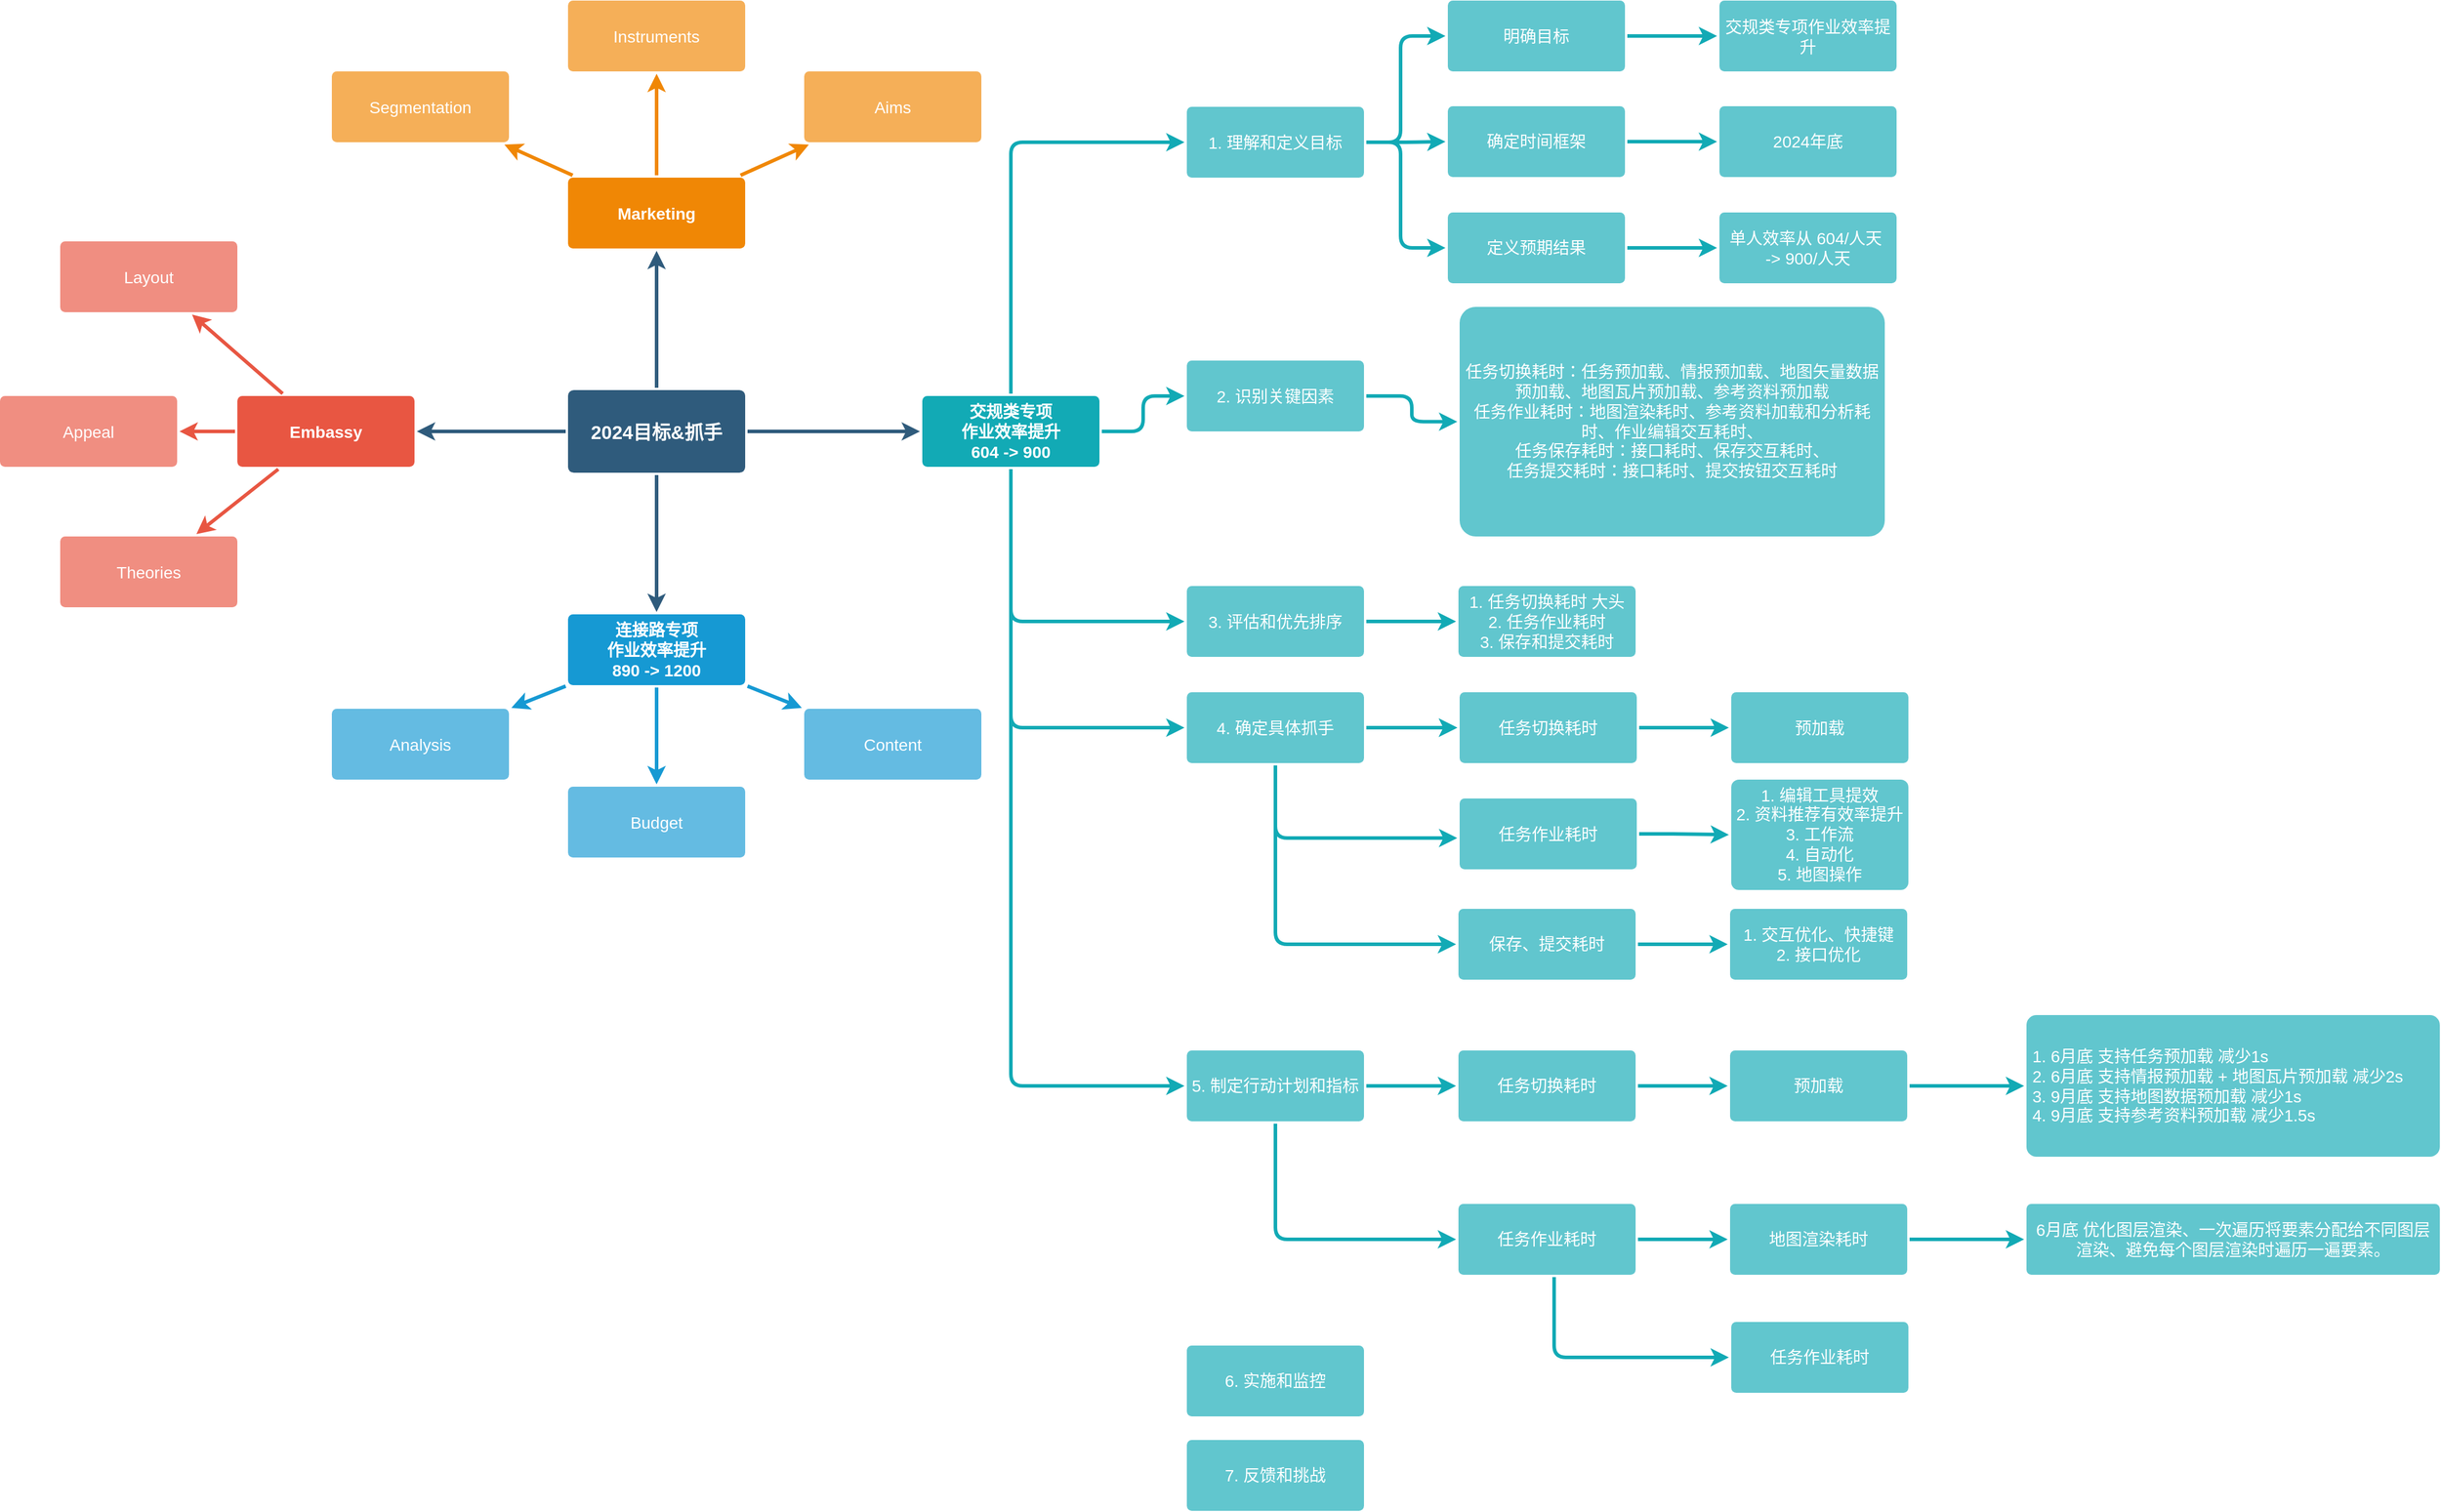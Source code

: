 <mxfile version="24.4.6" type="github">
  <diagram id="6a731a19-8d31-9384-78a2-239565b7b9f0" name="Page-1">
    <mxGraphModel dx="1434" dy="818" grid="1" gridSize="10" guides="1" tooltips="1" connect="1" arrows="1" fold="1" page="1" pageScale="1" pageWidth="1169" pageHeight="827" background="none" math="0" shadow="0">
      <root>
        <mxCell id="0" />
        <mxCell id="1" parent="0" />
        <mxCell id="1745" value="" style="edgeStyle=none;rounded=0;jumpStyle=none;html=1;shadow=0;labelBackgroundColor=none;startArrow=none;startFill=0;endArrow=classic;endFill=1;jettySize=auto;orthogonalLoop=1;strokeColor=#2F5B7C;strokeWidth=3;fontFamily=Helvetica;fontSize=16;fontColor=#23445D;spacing=5;" parent="1" source="1749" target="1764" edge="1">
          <mxGeometry relative="1" as="geometry" />
        </mxCell>
        <mxCell id="1746" value="" style="edgeStyle=none;rounded=0;jumpStyle=none;html=1;shadow=0;labelBackgroundColor=none;startArrow=none;startFill=0;endArrow=classic;endFill=1;jettySize=auto;orthogonalLoop=1;strokeColor=#2F5B7C;strokeWidth=3;fontFamily=Helvetica;fontSize=16;fontColor=#23445D;spacing=5;" parent="1" source="1749" target="1771" edge="1">
          <mxGeometry relative="1" as="geometry" />
        </mxCell>
        <mxCell id="1747" value="" style="edgeStyle=none;rounded=0;jumpStyle=none;html=1;shadow=0;labelBackgroundColor=none;startArrow=none;startFill=0;endArrow=classic;endFill=1;jettySize=auto;orthogonalLoop=1;strokeColor=#2F5B7C;strokeWidth=3;fontFamily=Helvetica;fontSize=16;fontColor=#23445D;spacing=5;" parent="1" source="1749" target="1760" edge="1">
          <mxGeometry relative="1" as="geometry" />
        </mxCell>
        <mxCell id="1748" value="" style="edgeStyle=none;rounded=0;jumpStyle=none;html=1;shadow=0;labelBackgroundColor=none;startArrow=none;startFill=0;endArrow=classic;endFill=1;jettySize=auto;orthogonalLoop=1;strokeColor=#2F5B7C;strokeWidth=3;fontFamily=Helvetica;fontSize=16;fontColor=#23445D;spacing=5;" parent="1" source="1749" target="1753" edge="1">
          <mxGeometry relative="1" as="geometry" />
        </mxCell>
        <mxCell id="1749" value="2024目标&amp;amp;&lt;span style=&quot;background-color: initial;&quot;&gt;抓手&lt;/span&gt;" style="rounded=1;whiteSpace=wrap;html=1;shadow=0;labelBackgroundColor=none;strokeColor=none;strokeWidth=3;fillColor=#2F5B7C;fontFamily=Helvetica;fontSize=16;fontColor=#FFFFFF;align=center;fontStyle=1;spacing=5;arcSize=7;perimeterSpacing=2;" parent="1" vertex="1">
          <mxGeometry x="495" y="380.5" width="150" height="70" as="geometry" />
        </mxCell>
        <mxCell id="1750" value="" style="edgeStyle=none;rounded=1;jumpStyle=none;html=1;shadow=0;labelBackgroundColor=none;startArrow=none;startFill=0;jettySize=auto;orthogonalLoop=1;strokeColor=#E85642;strokeWidth=3;fontFamily=Helvetica;fontSize=14;fontColor=#FFFFFF;spacing=5;fontStyle=1;fillColor=#b0e3e6;" parent="1" source="1753" target="1756" edge="1">
          <mxGeometry relative="1" as="geometry" />
        </mxCell>
        <mxCell id="1751" value="" style="edgeStyle=none;rounded=1;jumpStyle=none;html=1;shadow=0;labelBackgroundColor=none;startArrow=none;startFill=0;jettySize=auto;orthogonalLoop=1;strokeColor=#E85642;strokeWidth=3;fontFamily=Helvetica;fontSize=14;fontColor=#FFFFFF;spacing=5;fontStyle=1;fillColor=#b0e3e6;" parent="1" source="1753" target="1755" edge="1">
          <mxGeometry relative="1" as="geometry" />
        </mxCell>
        <mxCell id="1752" value="" style="edgeStyle=none;rounded=1;jumpStyle=none;html=1;shadow=0;labelBackgroundColor=none;startArrow=none;startFill=0;jettySize=auto;orthogonalLoop=1;strokeColor=#E85642;strokeWidth=3;fontFamily=Helvetica;fontSize=14;fontColor=#FFFFFF;spacing=5;fontStyle=1;fillColor=#b0e3e6;" parent="1" source="1753" target="1754" edge="1">
          <mxGeometry relative="1" as="geometry" />
        </mxCell>
        <mxCell id="1753" value="Embassy" style="rounded=1;whiteSpace=wrap;html=1;shadow=0;labelBackgroundColor=none;strokeColor=none;strokeWidth=3;fillColor=#e85642;fontFamily=Helvetica;fontSize=14;fontColor=#FFFFFF;align=center;spacing=5;fontStyle=1;arcSize=7;perimeterSpacing=2;" parent="1" vertex="1">
          <mxGeometry x="215" y="385.5" width="150" height="60" as="geometry" />
        </mxCell>
        <mxCell id="1754" value="Theories" style="rounded=1;whiteSpace=wrap;html=1;shadow=0;labelBackgroundColor=none;strokeColor=none;strokeWidth=3;fillColor=#f08e81;fontFamily=Helvetica;fontSize=14;fontColor=#FFFFFF;align=center;spacing=5;fontStyle=0;arcSize=7;perimeterSpacing=2;" parent="1" vertex="1">
          <mxGeometry x="65" y="504.5" width="150" height="60" as="geometry" />
        </mxCell>
        <mxCell id="1755" value="Appeal" style="rounded=1;whiteSpace=wrap;html=1;shadow=0;labelBackgroundColor=none;strokeColor=none;strokeWidth=3;fillColor=#f08e81;fontFamily=Helvetica;fontSize=14;fontColor=#FFFFFF;align=center;spacing=5;fontStyle=0;arcSize=7;perimeterSpacing=2;" parent="1" vertex="1">
          <mxGeometry x="14" y="385.5" width="150" height="60" as="geometry" />
        </mxCell>
        <mxCell id="1756" value="Layout" style="rounded=1;whiteSpace=wrap;html=1;shadow=0;labelBackgroundColor=none;strokeColor=none;strokeWidth=3;fillColor=#f08e81;fontFamily=Helvetica;fontSize=14;fontColor=#FFFFFF;align=center;spacing=5;fontStyle=0;arcSize=7;perimeterSpacing=2;" parent="1" vertex="1">
          <mxGeometry x="65" y="254.5" width="150" height="60" as="geometry" />
        </mxCell>
        <mxCell id="1757" value="" style="edgeStyle=none;rounded=0;jumpStyle=none;html=1;shadow=0;labelBackgroundColor=none;startArrow=none;startFill=0;endArrow=classic;endFill=1;jettySize=auto;orthogonalLoop=1;strokeColor=#1699D3;strokeWidth=3;fontFamily=Helvetica;fontSize=14;fontColor=#FFFFFF;spacing=5;" parent="1" source="1760" target="1763" edge="1">
          <mxGeometry relative="1" as="geometry" />
        </mxCell>
        <mxCell id="1758" value="" style="edgeStyle=none;rounded=0;jumpStyle=none;html=1;shadow=0;labelBackgroundColor=none;startArrow=none;startFill=0;endArrow=classic;endFill=1;jettySize=auto;orthogonalLoop=1;strokeColor=#1699D3;strokeWidth=3;fontFamily=Helvetica;fontSize=14;fontColor=#FFFFFF;spacing=5;" parent="1" source="1760" target="1762" edge="1">
          <mxGeometry relative="1" as="geometry" />
        </mxCell>
        <mxCell id="1759" value="" style="edgeStyle=none;rounded=0;jumpStyle=none;html=1;shadow=0;labelBackgroundColor=none;startArrow=none;startFill=0;endArrow=classic;endFill=1;jettySize=auto;orthogonalLoop=1;strokeColor=#1699D3;strokeWidth=3;fontFamily=Helvetica;fontSize=14;fontColor=#FFFFFF;spacing=5;" parent="1" source="1760" target="1761" edge="1">
          <mxGeometry relative="1" as="geometry" />
        </mxCell>
        <mxCell id="1760" value="连接路专项&lt;div&gt;作业效率提升&lt;/div&gt;&lt;div&gt;890 -&amp;gt; 1200&lt;/div&gt;" style="rounded=1;whiteSpace=wrap;html=1;shadow=0;labelBackgroundColor=none;strokeColor=none;strokeWidth=3;fillColor=#1699d3;fontFamily=Helvetica;fontSize=14;fontColor=#FFFFFF;align=center;spacing=5;fontStyle=1;arcSize=7;perimeterSpacing=2;" parent="1" vertex="1">
          <mxGeometry x="495" y="570.5" width="150" height="60" as="geometry" />
        </mxCell>
        <mxCell id="1761" value="Content" style="rounded=1;whiteSpace=wrap;html=1;shadow=0;labelBackgroundColor=none;strokeColor=none;strokeWidth=3;fillColor=#64bbe2;fontFamily=Helvetica;fontSize=14;fontColor=#FFFFFF;align=center;spacing=5;arcSize=7;perimeterSpacing=2;" parent="1" vertex="1">
          <mxGeometry x="695" y="650.5" width="150" height="60" as="geometry" />
        </mxCell>
        <mxCell id="1762" value="Budget" style="rounded=1;whiteSpace=wrap;html=1;shadow=0;labelBackgroundColor=none;strokeColor=none;strokeWidth=3;fillColor=#64bbe2;fontFamily=Helvetica;fontSize=14;fontColor=#FFFFFF;align=center;spacing=5;arcSize=7;perimeterSpacing=2;" parent="1" vertex="1">
          <mxGeometry x="495" y="716.5" width="150" height="60" as="geometry" />
        </mxCell>
        <mxCell id="1763" value="Analysis" style="rounded=1;whiteSpace=wrap;html=1;shadow=0;labelBackgroundColor=none;strokeColor=none;strokeWidth=3;fillColor=#64bbe2;fontFamily=Helvetica;fontSize=14;fontColor=#FFFFFF;align=center;spacing=5;arcSize=7;perimeterSpacing=2;" parent="1" vertex="1">
          <mxGeometry x="295" y="650.5" width="150" height="60" as="geometry" />
        </mxCell>
        <mxCell id="1764" value="Marketing" style="rounded=1;whiteSpace=wrap;html=1;shadow=0;labelBackgroundColor=none;strokeColor=none;strokeWidth=3;fillColor=#F08705;fontFamily=Helvetica;fontSize=14;fontColor=#FFFFFF;align=center;spacing=5;fontStyle=1;arcSize=7;perimeterSpacing=2;" parent="1" vertex="1">
          <mxGeometry x="495" y="200.5" width="150" height="60" as="geometry" />
        </mxCell>
        <mxCell id="1765" value="Aims&lt;br&gt;" style="rounded=1;whiteSpace=wrap;html=1;shadow=0;labelBackgroundColor=none;strokeColor=none;strokeWidth=3;fillColor=#f5af58;fontFamily=Helvetica;fontSize=14;fontColor=#FFFFFF;align=center;spacing=5;arcSize=7;perimeterSpacing=2;" parent="1" vertex="1">
          <mxGeometry x="695" y="110.5" width="150" height="60" as="geometry" />
        </mxCell>
        <mxCell id="1766" value="" style="edgeStyle=none;rounded=0;jumpStyle=none;html=1;shadow=0;labelBackgroundColor=none;startArrow=none;startFill=0;endArrow=classic;endFill=1;jettySize=auto;orthogonalLoop=1;strokeColor=#F08705;strokeWidth=3;fontFamily=Helvetica;fontSize=14;fontColor=#FFFFFF;spacing=5;" parent="1" source="1764" target="1765" edge="1">
          <mxGeometry relative="1" as="geometry" />
        </mxCell>
        <mxCell id="1767" value="Instruments" style="rounded=1;whiteSpace=wrap;html=1;shadow=0;labelBackgroundColor=none;strokeColor=none;strokeWidth=3;fillColor=#f5af58;fontFamily=Helvetica;fontSize=14;fontColor=#FFFFFF;align=center;spacing=5;arcSize=7;perimeterSpacing=2;" parent="1" vertex="1">
          <mxGeometry x="495" y="50.5" width="150" height="60" as="geometry" />
        </mxCell>
        <mxCell id="1768" value="" style="edgeStyle=none;rounded=0;jumpStyle=none;html=1;shadow=0;labelBackgroundColor=none;startArrow=none;startFill=0;endArrow=classic;endFill=1;jettySize=auto;orthogonalLoop=1;strokeColor=#F08705;strokeWidth=3;fontFamily=Helvetica;fontSize=14;fontColor=#FFFFFF;spacing=5;" parent="1" source="1764" target="1767" edge="1">
          <mxGeometry relative="1" as="geometry" />
        </mxCell>
        <mxCell id="1769" value="Segmentation" style="rounded=1;whiteSpace=wrap;html=1;shadow=0;labelBackgroundColor=none;strokeColor=none;strokeWidth=3;fillColor=#f5af58;fontFamily=Helvetica;fontSize=14;fontColor=#FFFFFF;align=center;spacing=5;arcSize=7;perimeterSpacing=2;" parent="1" vertex="1">
          <mxGeometry x="295" y="110.5" width="150" height="60" as="geometry" />
        </mxCell>
        <mxCell id="1770" value="" style="edgeStyle=none;rounded=0;jumpStyle=none;html=1;shadow=0;labelBackgroundColor=none;startArrow=none;startFill=0;endArrow=classic;endFill=1;jettySize=auto;orthogonalLoop=1;strokeColor=#F08705;strokeWidth=3;fontFamily=Helvetica;fontSize=14;fontColor=#FFFFFF;spacing=5;" parent="1" source="1764" target="1769" edge="1">
          <mxGeometry relative="1" as="geometry" />
        </mxCell>
        <mxCell id="RV0SAbKCL9Ii59QLvF3b-1825" style="edgeStyle=orthogonalEdgeStyle;rounded=1;jumpStyle=none;orthogonalLoop=1;jettySize=auto;html=1;entryX=0;entryY=0.5;entryDx=0;entryDy=0;shadow=0;strokeColor=#12AAB5;strokeWidth=3;align=center;verticalAlign=middle;spacing=5;fontFamily=Helvetica;fontSize=14;fontColor=#FFFFFF;fontStyle=1;labelBackgroundColor=none;startArrow=none;startFill=0;endArrow=classic;fillColor=#b0e3e6;" edge="1" parent="1" source="1771" target="RV0SAbKCL9Ii59QLvF3b-1792">
          <mxGeometry relative="1" as="geometry" />
        </mxCell>
        <mxCell id="RV0SAbKCL9Ii59QLvF3b-1826" style="edgeStyle=orthogonalEdgeStyle;rounded=1;jumpStyle=none;orthogonalLoop=1;jettySize=auto;html=1;entryX=0;entryY=0.5;entryDx=0;entryDy=0;shadow=0;strokeColor=#12AAB5;strokeWidth=3;align=center;verticalAlign=middle;spacing=5;fontFamily=Helvetica;fontSize=14;fontColor=#FFFFFF;fontStyle=1;labelBackgroundColor=none;startArrow=none;startFill=0;endArrow=classic;fillColor=#b0e3e6;" edge="1" parent="1" source="1771" target="RV0SAbKCL9Ii59QLvF3b-1793">
          <mxGeometry relative="1" as="geometry">
            <Array as="points">
              <mxPoint x="870" y="577" />
            </Array>
          </mxGeometry>
        </mxCell>
        <mxCell id="RV0SAbKCL9Ii59QLvF3b-1827" style="edgeStyle=orthogonalEdgeStyle;rounded=1;jumpStyle=none;orthogonalLoop=1;jettySize=auto;html=1;entryX=0;entryY=0.5;entryDx=0;entryDy=0;shadow=0;strokeColor=#12AAB5;strokeWidth=3;align=center;verticalAlign=middle;spacing=5;fontFamily=Helvetica;fontSize=14;fontColor=#FFFFFF;fontStyle=1;labelBackgroundColor=none;startArrow=none;startFill=0;endArrow=classic;fillColor=#b0e3e6;" edge="1" parent="1" source="1771" target="RV0SAbKCL9Ii59QLvF3b-1794">
          <mxGeometry relative="1" as="geometry">
            <Array as="points">
              <mxPoint x="870" y="667" />
            </Array>
          </mxGeometry>
        </mxCell>
        <mxCell id="RV0SAbKCL9Ii59QLvF3b-1828" style="edgeStyle=orthogonalEdgeStyle;rounded=1;jumpStyle=none;orthogonalLoop=1;jettySize=auto;html=1;entryX=0;entryY=0.5;entryDx=0;entryDy=0;shadow=0;strokeColor=#12AAB5;strokeWidth=3;align=center;verticalAlign=middle;spacing=5;fontFamily=Helvetica;fontSize=14;fontColor=#FFFFFF;fontStyle=1;labelBackgroundColor=none;startArrow=none;startFill=0;endArrow=classic;fillColor=#b0e3e6;" edge="1" parent="1" source="1771" target="RV0SAbKCL9Ii59QLvF3b-1795">
          <mxGeometry relative="1" as="geometry">
            <Array as="points">
              <mxPoint x="870" y="970" />
            </Array>
          </mxGeometry>
        </mxCell>
        <mxCell id="1771" value="交规类专项&lt;div&gt;作业效率提升&lt;/div&gt;&lt;div&gt;604 -&amp;gt; 900&lt;/div&gt;" style="rounded=1;whiteSpace=wrap;html=1;shadow=0;labelBackgroundColor=none;strokeColor=none;strokeWidth=3;fillColor=#12aab5;fontFamily=Helvetica;fontSize=14;fontColor=#FFFFFF;align=center;spacing=5;fontStyle=1;arcSize=7;perimeterSpacing=2;" parent="1" vertex="1">
          <mxGeometry x="795" y="385.5" width="150" height="60" as="geometry" />
        </mxCell>
        <mxCell id="RV0SAbKCL9Ii59QLvF3b-1788" style="edgeStyle=orthogonalEdgeStyle;rounded=1;jumpStyle=none;orthogonalLoop=1;jettySize=auto;html=1;exitX=1;exitY=0.5;exitDx=0;exitDy=0;entryX=0;entryY=0.5;entryDx=0;entryDy=0;shadow=0;strokeColor=#12AAB5;strokeWidth=3;align=center;verticalAlign=middle;spacing=5;fontFamily=Helvetica;fontSize=14;fontColor=#FFFFFF;fontStyle=1;labelBackgroundColor=none;startArrow=none;startFill=0;endArrow=classic;fillColor=#b0e3e6;" edge="1" parent="1" source="1778" target="RV0SAbKCL9Ii59QLvF3b-1781">
          <mxGeometry relative="1" as="geometry" />
        </mxCell>
        <mxCell id="RV0SAbKCL9Ii59QLvF3b-1789" style="edgeStyle=orthogonalEdgeStyle;rounded=1;jumpStyle=none;orthogonalLoop=1;jettySize=auto;html=1;exitX=1;exitY=0.5;exitDx=0;exitDy=0;entryX=0;entryY=0.5;entryDx=0;entryDy=0;shadow=0;strokeColor=#12AAB5;strokeWidth=3;align=center;verticalAlign=middle;spacing=5;fontFamily=Helvetica;fontSize=14;fontColor=#FFFFFF;fontStyle=1;labelBackgroundColor=none;startArrow=none;startFill=0;endArrow=classic;fillColor=#b0e3e6;" edge="1" parent="1" source="1778" target="RV0SAbKCL9Ii59QLvF3b-1782">
          <mxGeometry relative="1" as="geometry">
            <Array as="points">
              <mxPoint x="1200" y="171" />
              <mxPoint x="1200" y="260" />
            </Array>
          </mxGeometry>
        </mxCell>
        <mxCell id="RV0SAbKCL9Ii59QLvF3b-1791" style="edgeStyle=orthogonalEdgeStyle;rounded=1;jumpStyle=none;orthogonalLoop=1;jettySize=auto;html=1;exitX=1;exitY=0.5;exitDx=0;exitDy=0;entryX=0;entryY=0.5;entryDx=0;entryDy=0;shadow=0;strokeColor=#12AAB5;strokeWidth=3;align=center;verticalAlign=middle;spacing=5;fontFamily=Helvetica;fontSize=14;fontColor=#FFFFFF;fontStyle=1;labelBackgroundColor=none;startArrow=none;startFill=0;endArrow=classic;fillColor=#b0e3e6;flowAnimation=0;" edge="1" parent="1" source="1778" target="RV0SAbKCL9Ii59QLvF3b-1779">
          <mxGeometry relative="1" as="geometry">
            <Array as="points">
              <mxPoint x="1200" y="171" />
              <mxPoint x="1200" y="81" />
            </Array>
          </mxGeometry>
        </mxCell>
        <mxCell id="1778" value="1. 理解和定义目标" style="rounded=1;whiteSpace=wrap;html=1;shadow=0;labelBackgroundColor=none;strokeColor=none;strokeWidth=3;fillColor=#61c6ce;fontFamily=Helvetica;fontSize=14;fontColor=#FFFFFF;align=center;spacing=5;fontStyle=0;arcSize=7;perimeterSpacing=2;" parent="1" vertex="1">
          <mxGeometry x="1019" y="140.5" width="150" height="60" as="geometry" />
        </mxCell>
        <mxCell id="1779" value="" style="edgeStyle=orthogonalEdgeStyle;rounded=1;jumpStyle=none;html=1;shadow=0;labelBackgroundColor=none;startArrow=none;startFill=0;jettySize=auto;orthogonalLoop=1;strokeColor=#12AAB5;strokeWidth=3;fontFamily=Helvetica;fontSize=14;fontColor=#FFFFFF;spacing=5;fontStyle=1;fillColor=#b0e3e6;entryX=0;entryY=0.5;entryDx=0;entryDy=0;" parent="1" source="1771" target="1778" edge="1">
          <mxGeometry relative="1" as="geometry">
            <Array as="points">
              <mxPoint x="870" y="171" />
            </Array>
          </mxGeometry>
        </mxCell>
        <mxCell id="RV0SAbKCL9Ii59QLvF3b-1799" value="" style="edgeStyle=orthogonalEdgeStyle;rounded=1;jumpStyle=none;orthogonalLoop=1;jettySize=auto;html=1;shadow=0;strokeColor=#12AAB5;strokeWidth=3;align=center;verticalAlign=middle;spacing=5;fontFamily=Helvetica;fontSize=14;fontColor=#FFFFFF;fontStyle=1;labelBackgroundColor=none;startArrow=none;startFill=0;endArrow=classic;fillColor=#b0e3e6;" edge="1" parent="1" source="RV0SAbKCL9Ii59QLvF3b-1779" target="RV0SAbKCL9Ii59QLvF3b-1798">
          <mxGeometry relative="1" as="geometry" />
        </mxCell>
        <mxCell id="RV0SAbKCL9Ii59QLvF3b-1779" value="明确目标" style="rounded=1;whiteSpace=wrap;html=1;shadow=0;labelBackgroundColor=none;strokeColor=none;strokeWidth=3;fillColor=#61c6ce;fontFamily=Helvetica;fontSize=14;fontColor=#FFFFFF;align=center;spacing=5;fontStyle=0;arcSize=7;perimeterSpacing=2;" vertex="1" parent="1">
          <mxGeometry x="1240" y="50.5" width="150" height="60" as="geometry" />
        </mxCell>
        <mxCell id="RV0SAbKCL9Ii59QLvF3b-1803" value="" style="edgeStyle=orthogonalEdgeStyle;rounded=1;jumpStyle=none;orthogonalLoop=1;jettySize=auto;html=1;shadow=0;strokeColor=#12AAB5;strokeWidth=3;align=center;verticalAlign=middle;spacing=5;fontFamily=Helvetica;fontSize=14;fontColor=#FFFFFF;fontStyle=1;labelBackgroundColor=none;startArrow=none;startFill=0;endArrow=classic;fillColor=#b0e3e6;" edge="1" parent="1" source="RV0SAbKCL9Ii59QLvF3b-1781" target="RV0SAbKCL9Ii59QLvF3b-1802">
          <mxGeometry relative="1" as="geometry" />
        </mxCell>
        <mxCell id="RV0SAbKCL9Ii59QLvF3b-1781" value="确定时间框架" style="rounded=1;whiteSpace=wrap;html=1;shadow=0;labelBackgroundColor=none;strokeColor=none;strokeWidth=3;fillColor=#61c6ce;fontFamily=Helvetica;fontSize=14;fontColor=#FFFFFF;align=center;spacing=5;fontStyle=0;arcSize=7;perimeterSpacing=2;" vertex="1" parent="1">
          <mxGeometry x="1240" y="140" width="150" height="60" as="geometry" />
        </mxCell>
        <mxCell id="RV0SAbKCL9Ii59QLvF3b-1805" value="" style="edgeStyle=orthogonalEdgeStyle;rounded=1;jumpStyle=none;orthogonalLoop=1;jettySize=auto;html=1;shadow=0;strokeColor=#12AAB5;strokeWidth=3;align=center;verticalAlign=middle;spacing=5;fontFamily=Helvetica;fontSize=14;fontColor=#FFFFFF;fontStyle=1;labelBackgroundColor=none;startArrow=none;startFill=0;endArrow=classic;fillColor=#b0e3e6;" edge="1" parent="1" source="RV0SAbKCL9Ii59QLvF3b-1782" target="RV0SAbKCL9Ii59QLvF3b-1804">
          <mxGeometry relative="1" as="geometry" />
        </mxCell>
        <mxCell id="RV0SAbKCL9Ii59QLvF3b-1782" value="定义预期结果" style="rounded=1;whiteSpace=wrap;html=1;shadow=0;labelBackgroundColor=none;strokeColor=none;strokeWidth=3;fillColor=#61c6ce;fontFamily=Helvetica;fontSize=14;fontColor=#FFFFFF;align=center;spacing=5;fontStyle=0;arcSize=7;perimeterSpacing=2;" vertex="1" parent="1">
          <mxGeometry x="1240" y="230" width="150" height="60" as="geometry" />
        </mxCell>
        <mxCell id="RV0SAbKCL9Ii59QLvF3b-1807" value="" style="edgeStyle=orthogonalEdgeStyle;rounded=1;jumpStyle=none;orthogonalLoop=1;jettySize=auto;html=1;shadow=0;strokeColor=#12AAB5;strokeWidth=3;align=center;verticalAlign=middle;spacing=5;fontFamily=Helvetica;fontSize=14;fontColor=#FFFFFF;fontStyle=1;labelBackgroundColor=none;startArrow=none;startFill=0;endArrow=classic;fillColor=#b0e3e6;" edge="1" parent="1" source="RV0SAbKCL9Ii59QLvF3b-1792" target="RV0SAbKCL9Ii59QLvF3b-1806">
          <mxGeometry relative="1" as="geometry" />
        </mxCell>
        <mxCell id="RV0SAbKCL9Ii59QLvF3b-1792" value="2. 识别关键因素" style="rounded=1;whiteSpace=wrap;html=1;shadow=0;labelBackgroundColor=none;strokeColor=none;strokeWidth=3;fillColor=#61c6ce;fontFamily=Helvetica;fontSize=14;fontColor=#FFFFFF;align=center;spacing=5;fontStyle=0;arcSize=7;perimeterSpacing=2;glass=0;" vertex="1" parent="1">
          <mxGeometry x="1019" y="355.5" width="150" height="60" as="geometry" />
        </mxCell>
        <mxCell id="RV0SAbKCL9Ii59QLvF3b-1811" value="" style="edgeStyle=orthogonalEdgeStyle;rounded=1;jumpStyle=none;orthogonalLoop=1;jettySize=auto;html=1;shadow=0;strokeColor=#12AAB5;strokeWidth=3;align=center;verticalAlign=middle;spacing=5;fontFamily=Helvetica;fontSize=14;fontColor=#FFFFFF;fontStyle=1;labelBackgroundColor=none;startArrow=none;startFill=0;endArrow=classic;fillColor=#b0e3e6;" edge="1" parent="1" source="RV0SAbKCL9Ii59QLvF3b-1793" target="RV0SAbKCL9Ii59QLvF3b-1810">
          <mxGeometry relative="1" as="geometry" />
        </mxCell>
        <mxCell id="RV0SAbKCL9Ii59QLvF3b-1793" value="3. 评估和优先排序" style="rounded=1;whiteSpace=wrap;html=1;shadow=0;labelBackgroundColor=none;strokeColor=none;strokeWidth=3;fillColor=#61c6ce;fontFamily=Helvetica;fontSize=14;fontColor=#FFFFFF;align=center;spacing=5;fontStyle=0;arcSize=7;perimeterSpacing=2;glass=0;" vertex="1" parent="1">
          <mxGeometry x="1019" y="546.5" width="150" height="60" as="geometry" />
        </mxCell>
        <mxCell id="RV0SAbKCL9Ii59QLvF3b-1813" value="" style="edgeStyle=orthogonalEdgeStyle;rounded=1;jumpStyle=none;orthogonalLoop=1;jettySize=auto;html=1;shadow=0;strokeColor=#12AAB5;strokeWidth=3;align=center;verticalAlign=middle;spacing=5;fontFamily=Helvetica;fontSize=14;fontColor=#FFFFFF;fontStyle=1;labelBackgroundColor=none;startArrow=none;startFill=0;endArrow=classic;fillColor=#b0e3e6;" edge="1" parent="1" source="RV0SAbKCL9Ii59QLvF3b-1794" target="RV0SAbKCL9Ii59QLvF3b-1812">
          <mxGeometry relative="1" as="geometry" />
        </mxCell>
        <mxCell id="RV0SAbKCL9Ii59QLvF3b-1814" value="" style="edgeStyle=orthogonalEdgeStyle;rounded=1;jumpStyle=none;orthogonalLoop=1;jettySize=auto;html=1;shadow=0;strokeColor=#12AAB5;strokeWidth=3;align=center;verticalAlign=middle;spacing=5;fontFamily=Helvetica;fontSize=14;fontColor=#FFFFFF;fontStyle=1;labelBackgroundColor=none;startArrow=none;startFill=0;endArrow=classic;fillColor=#b0e3e6;" edge="1" parent="1" source="RV0SAbKCL9Ii59QLvF3b-1794" target="RV0SAbKCL9Ii59QLvF3b-1812">
          <mxGeometry relative="1" as="geometry" />
        </mxCell>
        <mxCell id="RV0SAbKCL9Ii59QLvF3b-1816" value="" style="edgeStyle=orthogonalEdgeStyle;rounded=1;jumpStyle=none;orthogonalLoop=1;jettySize=auto;html=1;shadow=0;strokeColor=#12AAB5;strokeWidth=3;align=center;verticalAlign=middle;spacing=5;fontFamily=Helvetica;fontSize=14;fontColor=#FFFFFF;fontStyle=1;labelBackgroundColor=none;startArrow=none;startFill=0;endArrow=classic;fillColor=#b0e3e6;" edge="1" parent="1" source="RV0SAbKCL9Ii59QLvF3b-1794" target="RV0SAbKCL9Ii59QLvF3b-1815">
          <mxGeometry relative="1" as="geometry">
            <Array as="points">
              <mxPoint x="1094" y="760" />
            </Array>
          </mxGeometry>
        </mxCell>
        <mxCell id="RV0SAbKCL9Ii59QLvF3b-1818" value="" style="edgeStyle=orthogonalEdgeStyle;rounded=1;jumpStyle=none;orthogonalLoop=1;jettySize=auto;html=1;shadow=0;strokeColor=#12AAB5;strokeWidth=3;align=center;verticalAlign=middle;spacing=5;fontFamily=Helvetica;fontSize=14;fontColor=#FFFFFF;fontStyle=1;labelBackgroundColor=none;startArrow=none;startFill=0;endArrow=classic;fillColor=#b0e3e6;" edge="1" parent="1" source="RV0SAbKCL9Ii59QLvF3b-1794" target="RV0SAbKCL9Ii59QLvF3b-1817">
          <mxGeometry relative="1" as="geometry">
            <Array as="points">
              <mxPoint x="1094" y="850" />
            </Array>
          </mxGeometry>
        </mxCell>
        <mxCell id="RV0SAbKCL9Ii59QLvF3b-1794" value="4. 确定具体抓手" style="rounded=1;whiteSpace=wrap;html=1;shadow=0;labelBackgroundColor=none;strokeColor=none;strokeWidth=3;fillColor=#61c6ce;fontFamily=Helvetica;fontSize=14;fontColor=#FFFFFF;align=center;spacing=5;fontStyle=0;arcSize=7;perimeterSpacing=2;glass=0;" vertex="1" parent="1">
          <mxGeometry x="1019" y="636.5" width="150" height="60" as="geometry" />
        </mxCell>
        <mxCell id="RV0SAbKCL9Ii59QLvF3b-1830" value="" style="edgeStyle=orthogonalEdgeStyle;rounded=1;jumpStyle=none;orthogonalLoop=1;jettySize=auto;html=1;shadow=0;strokeColor=#12AAB5;strokeWidth=3;align=center;verticalAlign=middle;spacing=5;fontFamily=Helvetica;fontSize=14;fontColor=#FFFFFF;fontStyle=1;labelBackgroundColor=none;startArrow=none;startFill=0;endArrow=classic;fillColor=#b0e3e6;" edge="1" parent="1" source="RV0SAbKCL9Ii59QLvF3b-1795" target="RV0SAbKCL9Ii59QLvF3b-1829">
          <mxGeometry relative="1" as="geometry" />
        </mxCell>
        <mxCell id="RV0SAbKCL9Ii59QLvF3b-1836" value="" style="edgeStyle=orthogonalEdgeStyle;rounded=1;jumpStyle=none;orthogonalLoop=1;jettySize=auto;html=1;shadow=0;strokeColor=#12AAB5;strokeWidth=3;align=center;verticalAlign=middle;spacing=5;fontFamily=Helvetica;fontSize=14;fontColor=#FFFFFF;fontStyle=1;labelBackgroundColor=none;startArrow=none;startFill=0;endArrow=classic;fillColor=#b0e3e6;" edge="1" parent="1" source="RV0SAbKCL9Ii59QLvF3b-1795" target="RV0SAbKCL9Ii59QLvF3b-1835">
          <mxGeometry relative="1" as="geometry">
            <Array as="points">
              <mxPoint x="1094" y="1100" />
            </Array>
          </mxGeometry>
        </mxCell>
        <mxCell id="RV0SAbKCL9Ii59QLvF3b-1795" value="5. 制定行动计划和指标" style="rounded=1;whiteSpace=wrap;html=1;shadow=0;labelBackgroundColor=none;strokeColor=none;strokeWidth=3;fillColor=#61c6ce;fontFamily=Helvetica;fontSize=14;fontColor=#FFFFFF;align=center;spacing=5;fontStyle=0;arcSize=7;perimeterSpacing=2;glass=0;" vertex="1" parent="1">
          <mxGeometry x="1019" y="940" width="150" height="60" as="geometry" />
        </mxCell>
        <mxCell id="RV0SAbKCL9Ii59QLvF3b-1796" value="6. 实施和监控" style="rounded=1;whiteSpace=wrap;html=1;shadow=0;labelBackgroundColor=none;strokeColor=none;strokeWidth=3;fillColor=#61c6ce;fontFamily=Helvetica;fontSize=14;fontColor=#FFFFFF;align=center;spacing=5;fontStyle=0;arcSize=7;perimeterSpacing=2;glass=0;" vertex="1" parent="1">
          <mxGeometry x="1019" y="1190" width="150" height="60" as="geometry" />
        </mxCell>
        <mxCell id="RV0SAbKCL9Ii59QLvF3b-1797" value="7. 反馈和挑战" style="rounded=1;whiteSpace=wrap;html=1;shadow=0;labelBackgroundColor=none;strokeColor=none;strokeWidth=3;fillColor=#61c6ce;fontFamily=Helvetica;fontSize=14;fontColor=#FFFFFF;align=center;spacing=5;fontStyle=0;arcSize=7;perimeterSpacing=2;glass=0;" vertex="1" parent="1">
          <mxGeometry x="1019" y="1270" width="150" height="60" as="geometry" />
        </mxCell>
        <mxCell id="RV0SAbKCL9Ii59QLvF3b-1798" value="交规类专项作业效率提升" style="rounded=1;whiteSpace=wrap;html=1;shadow=0;labelBackgroundColor=none;strokeColor=none;strokeWidth=3;fillColor=#61c6ce;fontFamily=Helvetica;fontSize=14;fontColor=#FFFFFF;align=center;spacing=5;fontStyle=0;arcSize=7;perimeterSpacing=2;" vertex="1" parent="1">
          <mxGeometry x="1470" y="50.5" width="150" height="60" as="geometry" />
        </mxCell>
        <mxCell id="RV0SAbKCL9Ii59QLvF3b-1802" value="2024年底" style="rounded=1;whiteSpace=wrap;html=1;shadow=0;labelBackgroundColor=none;strokeColor=none;strokeWidth=3;fillColor=#61c6ce;fontFamily=Helvetica;fontSize=14;fontColor=#FFFFFF;align=center;spacing=5;fontStyle=0;arcSize=7;perimeterSpacing=2;" vertex="1" parent="1">
          <mxGeometry x="1470" y="140" width="150" height="60" as="geometry" />
        </mxCell>
        <mxCell id="RV0SAbKCL9Ii59QLvF3b-1804" value="单人效率从 604/人天&amp;nbsp;&lt;div&gt;-&amp;gt; 900/人天&lt;/div&gt;" style="rounded=1;whiteSpace=wrap;html=1;shadow=0;labelBackgroundColor=none;strokeColor=none;strokeWidth=3;fillColor=#61c6ce;fontFamily=Helvetica;fontSize=14;fontColor=#FFFFFF;align=center;spacing=5;fontStyle=0;arcSize=7;perimeterSpacing=2;" vertex="1" parent="1">
          <mxGeometry x="1470" y="230" width="150" height="60" as="geometry" />
        </mxCell>
        <mxCell id="RV0SAbKCL9Ii59QLvF3b-1806" value="任务切换耗时：任务预加载、情报预加载、地图矢量数据预加载、地图瓦片预加载、参考资料预加载&lt;div&gt;任务作业耗时：地图渲染耗时、参考资料加载和分析耗时、作业编辑交互耗时、&lt;/div&gt;&lt;div&gt;任务保存耗时：接口耗时、保存交互耗时、&lt;/div&gt;&lt;div&gt;任务提交耗时：接口耗时、提交按钮交互耗时&lt;/div&gt;" style="rounded=1;whiteSpace=wrap;html=1;shadow=0;labelBackgroundColor=none;strokeColor=none;strokeWidth=3;fillColor=#61c6ce;fontFamily=Helvetica;fontSize=14;fontColor=#FFFFFF;align=center;spacing=5;fontStyle=0;arcSize=7;perimeterSpacing=2;glass=0;" vertex="1" parent="1">
          <mxGeometry x="1250" y="310" width="360" height="194.5" as="geometry" />
        </mxCell>
        <mxCell id="RV0SAbKCL9Ii59QLvF3b-1810" value="1. 任务切换耗时 大头&lt;div&gt;2. 任务作业耗时&lt;/div&gt;&lt;div&gt;3. 保存和提交耗时&lt;/div&gt;" style="rounded=1;whiteSpace=wrap;html=1;shadow=0;labelBackgroundColor=none;strokeColor=none;strokeWidth=3;fillColor=#61c6ce;fontFamily=Helvetica;fontSize=14;fontColor=#FFFFFF;align=center;spacing=5;fontStyle=0;arcSize=7;perimeterSpacing=2;glass=0;" vertex="1" parent="1">
          <mxGeometry x="1249" y="546.5" width="150" height="60" as="geometry" />
        </mxCell>
        <mxCell id="RV0SAbKCL9Ii59QLvF3b-1820" value="" style="edgeStyle=orthogonalEdgeStyle;rounded=1;jumpStyle=none;orthogonalLoop=1;jettySize=auto;html=1;shadow=0;strokeColor=#12AAB5;strokeWidth=3;align=center;verticalAlign=middle;spacing=5;fontFamily=Helvetica;fontSize=14;fontColor=#FFFFFF;fontStyle=1;labelBackgroundColor=none;startArrow=none;startFill=0;endArrow=classic;fillColor=#b0e3e6;" edge="1" parent="1" source="RV0SAbKCL9Ii59QLvF3b-1812" target="RV0SAbKCL9Ii59QLvF3b-1819">
          <mxGeometry relative="1" as="geometry" />
        </mxCell>
        <mxCell id="RV0SAbKCL9Ii59QLvF3b-1812" value="任务切换耗时" style="rounded=1;whiteSpace=wrap;html=1;shadow=0;labelBackgroundColor=none;strokeColor=none;strokeWidth=3;fillColor=#61c6ce;fontFamily=Helvetica;fontSize=14;fontColor=#FFFFFF;align=center;spacing=5;fontStyle=0;arcSize=7;perimeterSpacing=2;glass=0;" vertex="1" parent="1">
          <mxGeometry x="1250" y="636.5" width="150" height="60" as="geometry" />
        </mxCell>
        <mxCell id="RV0SAbKCL9Ii59QLvF3b-1822" value="" style="edgeStyle=orthogonalEdgeStyle;rounded=1;jumpStyle=none;orthogonalLoop=1;jettySize=auto;html=1;shadow=0;strokeColor=#12AAB5;strokeWidth=3;align=center;verticalAlign=middle;spacing=5;fontFamily=Helvetica;fontSize=14;fontColor=#FFFFFF;fontStyle=1;labelBackgroundColor=none;startArrow=none;startFill=0;endArrow=classic;fillColor=#b0e3e6;" edge="1" parent="1" source="RV0SAbKCL9Ii59QLvF3b-1815" target="RV0SAbKCL9Ii59QLvF3b-1821">
          <mxGeometry relative="1" as="geometry" />
        </mxCell>
        <mxCell id="RV0SAbKCL9Ii59QLvF3b-1815" value="任务作业耗时" style="rounded=1;whiteSpace=wrap;html=1;shadow=0;labelBackgroundColor=none;strokeColor=none;strokeWidth=3;fillColor=#61c6ce;fontFamily=Helvetica;fontSize=14;fontColor=#FFFFFF;align=center;spacing=5;fontStyle=0;arcSize=7;perimeterSpacing=2;glass=0;" vertex="1" parent="1">
          <mxGeometry x="1250" y="726.5" width="150" height="60" as="geometry" />
        </mxCell>
        <mxCell id="RV0SAbKCL9Ii59QLvF3b-1824" value="" style="edgeStyle=orthogonalEdgeStyle;rounded=1;jumpStyle=none;orthogonalLoop=1;jettySize=auto;html=1;shadow=0;strokeColor=#12AAB5;strokeWidth=3;align=center;verticalAlign=middle;spacing=5;fontFamily=Helvetica;fontSize=14;fontColor=#FFFFFF;fontStyle=1;labelBackgroundColor=none;startArrow=none;startFill=0;endArrow=classic;fillColor=#b0e3e6;" edge="1" parent="1" source="RV0SAbKCL9Ii59QLvF3b-1817" target="RV0SAbKCL9Ii59QLvF3b-1823">
          <mxGeometry relative="1" as="geometry" />
        </mxCell>
        <mxCell id="RV0SAbKCL9Ii59QLvF3b-1817" value="保存、提交耗时" style="rounded=1;whiteSpace=wrap;html=1;shadow=0;labelBackgroundColor=none;strokeColor=none;strokeWidth=3;fillColor=#61c6ce;fontFamily=Helvetica;fontSize=14;fontColor=#FFFFFF;align=center;spacing=5;fontStyle=0;arcSize=7;perimeterSpacing=2;glass=0;" vertex="1" parent="1">
          <mxGeometry x="1249" y="820" width="150" height="60" as="geometry" />
        </mxCell>
        <mxCell id="RV0SAbKCL9Ii59QLvF3b-1819" value="预加载" style="rounded=1;whiteSpace=wrap;html=1;shadow=0;labelBackgroundColor=none;strokeColor=none;strokeWidth=3;fillColor=#61c6ce;fontFamily=Helvetica;fontSize=14;fontColor=#FFFFFF;align=center;spacing=5;fontStyle=0;arcSize=7;perimeterSpacing=2;glass=0;" vertex="1" parent="1">
          <mxGeometry x="1480" y="636.5" width="150" height="60" as="geometry" />
        </mxCell>
        <mxCell id="RV0SAbKCL9Ii59QLvF3b-1821" value="1. 编辑工具提效&lt;div&gt;2. 资料推荐有效率提升&lt;/div&gt;&lt;div&gt;3. 工作流&lt;/div&gt;&lt;div&gt;4. 自动化&lt;/div&gt;&lt;div&gt;5. 地图操作&lt;/div&gt;" style="rounded=1;whiteSpace=wrap;html=1;shadow=0;labelBackgroundColor=none;strokeColor=none;strokeWidth=3;fillColor=#61c6ce;fontFamily=Helvetica;fontSize=14;fontColor=#FFFFFF;align=center;spacing=5;fontStyle=0;arcSize=7;perimeterSpacing=2;glass=0;" vertex="1" parent="1">
          <mxGeometry x="1480" y="710.5" width="150" height="93.5" as="geometry" />
        </mxCell>
        <mxCell id="RV0SAbKCL9Ii59QLvF3b-1823" value="1. 交互优化、快捷键&lt;div&gt;2. 接口优化&lt;/div&gt;" style="rounded=1;whiteSpace=wrap;html=1;shadow=0;labelBackgroundColor=none;strokeColor=none;strokeWidth=3;fillColor=#61c6ce;fontFamily=Helvetica;fontSize=14;fontColor=#FFFFFF;align=center;spacing=5;fontStyle=0;arcSize=7;perimeterSpacing=2;glass=0;" vertex="1" parent="1">
          <mxGeometry x="1479" y="820" width="150" height="60" as="geometry" />
        </mxCell>
        <mxCell id="RV0SAbKCL9Ii59QLvF3b-1832" value="" style="edgeStyle=orthogonalEdgeStyle;rounded=1;jumpStyle=none;orthogonalLoop=1;jettySize=auto;html=1;shadow=0;strokeColor=#12AAB5;strokeWidth=3;align=center;verticalAlign=middle;spacing=5;fontFamily=Helvetica;fontSize=14;fontColor=#FFFFFF;fontStyle=1;labelBackgroundColor=none;startArrow=none;startFill=0;endArrow=classic;fillColor=#b0e3e6;" edge="1" parent="1" source="RV0SAbKCL9Ii59QLvF3b-1829" target="RV0SAbKCL9Ii59QLvF3b-1831">
          <mxGeometry relative="1" as="geometry" />
        </mxCell>
        <mxCell id="RV0SAbKCL9Ii59QLvF3b-1829" value="任务切换耗时" style="rounded=1;whiteSpace=wrap;html=1;shadow=0;labelBackgroundColor=none;strokeColor=none;strokeWidth=3;fillColor=#61c6ce;fontFamily=Helvetica;fontSize=14;fontColor=#FFFFFF;align=center;spacing=5;fontStyle=0;arcSize=7;perimeterSpacing=2;glass=0;" vertex="1" parent="1">
          <mxGeometry x="1249" y="940" width="150" height="60" as="geometry" />
        </mxCell>
        <mxCell id="RV0SAbKCL9Ii59QLvF3b-1834" value="" style="edgeStyle=orthogonalEdgeStyle;rounded=1;jumpStyle=none;orthogonalLoop=1;jettySize=auto;html=1;shadow=0;strokeColor=#12AAB5;strokeWidth=3;align=center;verticalAlign=middle;spacing=5;fontFamily=Helvetica;fontSize=14;fontColor=#FFFFFF;fontStyle=1;labelBackgroundColor=none;startArrow=none;startFill=0;endArrow=classic;fillColor=#b0e3e6;" edge="1" parent="1" source="RV0SAbKCL9Ii59QLvF3b-1831" target="RV0SAbKCL9Ii59QLvF3b-1833">
          <mxGeometry relative="1" as="geometry" />
        </mxCell>
        <mxCell id="RV0SAbKCL9Ii59QLvF3b-1831" value="预加载" style="rounded=1;whiteSpace=wrap;html=1;shadow=0;labelBackgroundColor=none;strokeColor=none;strokeWidth=3;fillColor=#61c6ce;fontFamily=Helvetica;fontSize=14;fontColor=#FFFFFF;align=center;spacing=5;fontStyle=0;arcSize=7;perimeterSpacing=2;glass=0;" vertex="1" parent="1">
          <mxGeometry x="1479" y="940" width="150" height="60" as="geometry" />
        </mxCell>
        <mxCell id="RV0SAbKCL9Ii59QLvF3b-1833" value="1. 6月底 支持任务预加载 减少1s&amp;nbsp;&lt;div&gt;2. 6月底 支持情报预加载 + 地图瓦片预加载 减少2s&lt;/div&gt;&lt;div&gt;3. 9月底 支持地图数据预加载 减少1s&lt;/div&gt;&lt;div&gt;4. 9月底 支持参考资料预加载 减少1.5s&lt;/div&gt;" style="rounded=1;whiteSpace=wrap;html=1;shadow=0;labelBackgroundColor=none;strokeColor=none;strokeWidth=3;fillColor=#61c6ce;fontFamily=Helvetica;fontSize=14;fontColor=#FFFFFF;align=left;spacing=5;fontStyle=0;arcSize=7;perimeterSpacing=2;glass=0;" vertex="1" parent="1">
          <mxGeometry x="1730" y="910" width="350" height="120" as="geometry" />
        </mxCell>
        <mxCell id="RV0SAbKCL9Ii59QLvF3b-1838" value="" style="edgeStyle=orthogonalEdgeStyle;rounded=1;jumpStyle=none;orthogonalLoop=1;jettySize=auto;html=1;shadow=0;strokeColor=#12AAB5;strokeWidth=3;align=center;verticalAlign=middle;spacing=5;fontFamily=Helvetica;fontSize=14;fontColor=#FFFFFF;fontStyle=1;labelBackgroundColor=none;startArrow=none;startFill=0;endArrow=classic;fillColor=#b0e3e6;" edge="1" parent="1" source="RV0SAbKCL9Ii59QLvF3b-1835" target="RV0SAbKCL9Ii59QLvF3b-1837">
          <mxGeometry relative="1" as="geometry" />
        </mxCell>
        <mxCell id="RV0SAbKCL9Ii59QLvF3b-1841" value="" style="edgeStyle=orthogonalEdgeStyle;rounded=1;jumpStyle=none;orthogonalLoop=1;jettySize=auto;html=1;shadow=0;strokeColor=#12AAB5;strokeWidth=3;align=center;verticalAlign=middle;spacing=5;fontFamily=Helvetica;fontSize=14;fontColor=#FFFFFF;fontStyle=1;labelBackgroundColor=none;startArrow=none;startFill=0;endArrow=classic;fillColor=#b0e3e6;" edge="1" parent="1" source="RV0SAbKCL9Ii59QLvF3b-1835" target="RV0SAbKCL9Ii59QLvF3b-1840">
          <mxGeometry relative="1" as="geometry">
            <Array as="points">
              <mxPoint x="1330" y="1200" />
            </Array>
          </mxGeometry>
        </mxCell>
        <mxCell id="RV0SAbKCL9Ii59QLvF3b-1835" value="任务作业耗时" style="rounded=1;whiteSpace=wrap;html=1;shadow=0;labelBackgroundColor=none;strokeColor=none;strokeWidth=3;fillColor=#61c6ce;fontFamily=Helvetica;fontSize=14;fontColor=#FFFFFF;align=center;spacing=5;fontStyle=0;arcSize=7;perimeterSpacing=2;glass=0;" vertex="1" parent="1">
          <mxGeometry x="1249" y="1070" width="150" height="60" as="geometry" />
        </mxCell>
        <mxCell id="RV0SAbKCL9Ii59QLvF3b-1843" value="" style="edgeStyle=orthogonalEdgeStyle;rounded=1;jumpStyle=none;orthogonalLoop=1;jettySize=auto;html=1;shadow=0;strokeColor=#12AAB5;strokeWidth=3;align=center;verticalAlign=middle;spacing=5;fontFamily=Helvetica;fontSize=14;fontColor=#FFFFFF;fontStyle=1;labelBackgroundColor=none;startArrow=none;startFill=0;endArrow=classic;fillColor=#b0e3e6;" edge="1" parent="1" source="RV0SAbKCL9Ii59QLvF3b-1837" target="RV0SAbKCL9Ii59QLvF3b-1842">
          <mxGeometry relative="1" as="geometry" />
        </mxCell>
        <mxCell id="RV0SAbKCL9Ii59QLvF3b-1837" value="地图渲染耗时" style="rounded=1;whiteSpace=wrap;html=1;shadow=0;labelBackgroundColor=none;strokeColor=none;strokeWidth=3;fillColor=#61c6ce;fontFamily=Helvetica;fontSize=14;fontColor=#FFFFFF;align=center;spacing=5;fontStyle=0;arcSize=7;perimeterSpacing=2;glass=0;" vertex="1" parent="1">
          <mxGeometry x="1479" y="1070" width="150" height="60" as="geometry" />
        </mxCell>
        <mxCell id="RV0SAbKCL9Ii59QLvF3b-1840" value="任务作业耗时" style="rounded=1;whiteSpace=wrap;html=1;shadow=0;labelBackgroundColor=none;strokeColor=none;strokeWidth=3;fillColor=#61c6ce;fontFamily=Helvetica;fontSize=14;fontColor=#FFFFFF;align=center;spacing=5;fontStyle=0;arcSize=7;perimeterSpacing=2;glass=0;" vertex="1" parent="1">
          <mxGeometry x="1480" y="1170" width="150" height="60" as="geometry" />
        </mxCell>
        <mxCell id="RV0SAbKCL9Ii59QLvF3b-1842" value="6月底 优化图层渲染、一次遍历将要素分配给不同图层渲染、避免每个图层渲染时遍历一遍要素。" style="rounded=1;whiteSpace=wrap;html=1;shadow=0;labelBackgroundColor=none;strokeColor=none;strokeWidth=3;fillColor=#61c6ce;fontFamily=Helvetica;fontSize=14;fontColor=#FFFFFF;align=center;spacing=5;fontStyle=0;arcSize=7;perimeterSpacing=2;glass=0;" vertex="1" parent="1">
          <mxGeometry x="1730" y="1070" width="350" height="60" as="geometry" />
        </mxCell>
      </root>
    </mxGraphModel>
  </diagram>
</mxfile>
